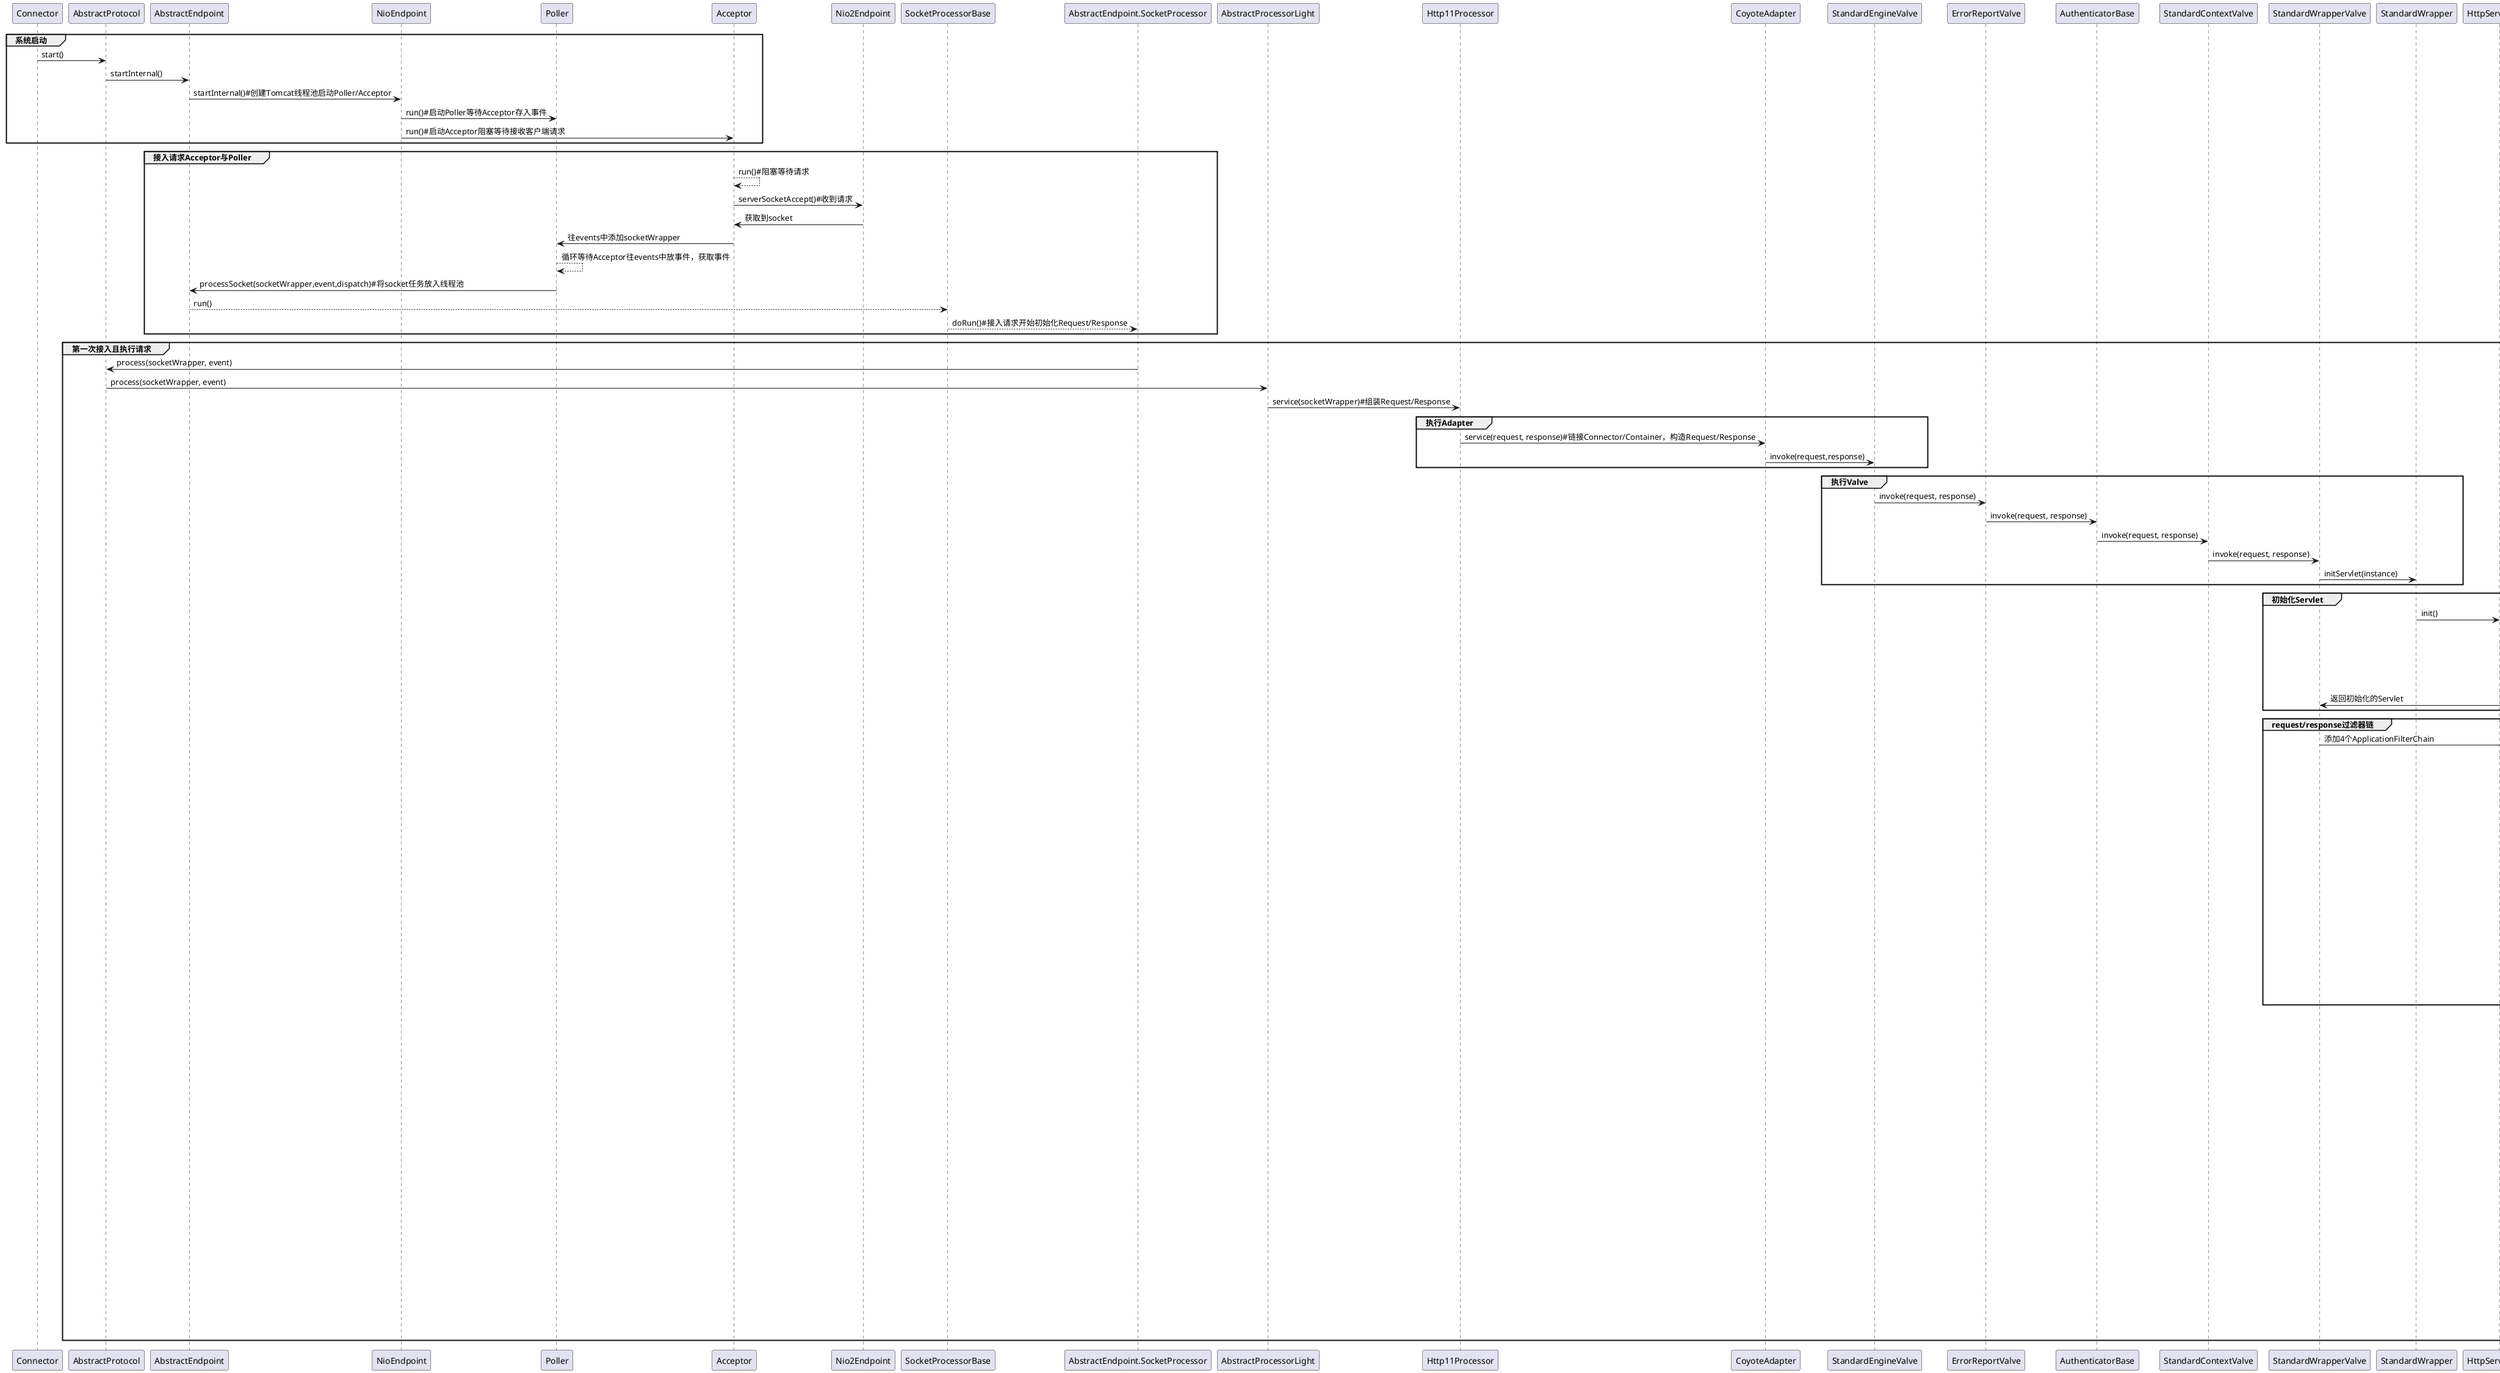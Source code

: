 @startuml
'https://plantuml.com/sequence-diagram

group 系统启动
    Connector->AbstractProtocol:start()
    AbstractProtocol->AbstractEndpoint:startInternal()
    AbstractEndpoint->NioEndpoint:startInternal()#创建Tomcat线程池启动Poller/Acceptor
    NioEndpoint->Poller:run()#启动Poller等待Acceptor存入事件
    NioEndpoint->Acceptor:run()#启动Acceptor阻塞等待接收客户端请求
end
group 接入请求Acceptor与Poller
    Acceptor-->Acceptor : run()#阻塞等待请求
    Acceptor->Nio2Endpoint : serverSocketAccept()#收到请求
    Nio2Endpoint->Acceptor : 获取到socket
    Acceptor->Poller : 往events中添加socketWrapper
    Poller-->Poller : 循环等待Acceptor往events中放事件，获取事件
    Poller->AbstractEndpoint : processSocket(socketWrapper,event,dispatch)#将socket任务放入线程池
    AbstractEndpoint--> SocketProcessorBase: run()
    SocketProcessorBase--> AbstractEndpoint.SocketProcessor: doRun()#接入请求开始初始化Request/Response
end

group 第一次接入且执行请求
    AbstractEndpoint.SocketProcessor->AbstractProtocol:process(socketWrapper, event)
    AbstractProtocol->AbstractProcessorLight:process(socketWrapper, event)
    AbstractProcessorLight->Http11Processor:service(socketWrapper)#组装Request/Response
    group 执行Adapter
    Http11Processor->CoyoteAdapter:service(request, response)#链接Connector/Container，构造Request/Response
    CoyoteAdapter->StandardEngineValve:invoke(request,response)
    end
    group 执行Valve
    StandardEngineValve->ErrorReportValve:invoke(request, response)
    ErrorReportValve->AuthenticatorBase:invoke(request, response)
    AuthenticatorBase->StandardContextValve:invoke(request, response)
    StandardContextValve->StandardWrapperValve:invoke(request, response)
    StandardWrapperValve->StandardWrapper:initServlet(instance)
    end
    group 初始化Servlet
    StandardWrapper->HttpServletBean:init()
    HttpServletBean->FrameworkServlet:initServletBean()
    FrameworkServlet->FrameworkServlet:initWebApplicationContext()
    FrameworkServlet->DispatcherServlet:onRefresh(ApplicationContext)#初始化SpringMVC Bean
    DispatcherServlet->StandardWrapperValve:返回初始化的Servlet
    end
    group request/response过滤器链
    StandardWrapperValve->ApplicationFilterFactory:添加4个ApplicationFilterChain
    ApplicationFilterFactory->ApplicationFilterChain:doFilter(request,response)
    ApplicationFilterChain->OncePerRequestFilter:doFilter(request,response)
    OncePerRequestFilter->CharacterEncodingFilter:doFilterInternal(httpRequest, httpResponse, filterChain)

    CharacterEncodingFilter->ApplicationFilterChain:doFilter(request,response)
    ApplicationFilterChain->OncePerRequestFilter:doFilter(request,response)
    OncePerRequestFilter->FormContentFilter:doFilterInternal(httpRequest, httpResponse, filterChain)

    FormContentFilter->ApplicationFilterChain:doFilter(request,response)
    ApplicationFilterChain->OncePerRequestFilter:doFilter(request,response)
    OncePerRequestFilter->RequestContextFilter:doFilterInternal(httpRequest, httpResponse, filterChain)

    RequestContextFilter->ApplicationFilterChain:doFilter(request,response)
    ApplicationFilterChain->OncePerRequestFilter:doFilter(request,response)
    OncePerRequestFilter->WsFilter:doFilterInternal(httpRequest, httpResponse, filterChain)

    WsFilter->ApplicationFilterChain:doFilter(request,response)
    note left :执行完过滤器开始分发请求
    end
    group 分发执行请求
    ApplicationFilterChain->FrameworkServlet:servlet.service(request, response)
    FrameworkServlet->HttpServlet:servlet.service(request, response)
    HttpServlet->FrameworkServlet:doGet()
    FrameworkServlet->DispatcherServlet:doService()
    DispatcherServlet->AbstractHandlerMethodAdapter:handle(processedRequest, response, mappedHandler.getHandler())
    AbstractHandlerMethodAdapter->ServletInvocableHandlerMethod:invokeAndHandle(webRequest, mavContainer)
    ServletInvocableHandlerMethod->InvocableHandlerMethod:doInvoke(Object... args)#反射执行请求
    end
    group 处理返回值
    InvocableHandlerMethod->ServletInvocableHandlerMethod:执行请求完成返回
    ServletInvocableHandlerMethod->HandlerMethodReturnValueHandlerComposite:处理返回值
    HandlerMethodReturnValueHandlerComposite->RequestResponseBodyMethodProcessor:处理返回值
    RequestResponseBodyMethodProcessor->AbstractMessageConverterMethodProcessor:write(body, selectedMediaType, outputMessage)
    AbstractMessageConverterMethodProcessor->AbstractHttpMessageConverter:write(body, selectedMediaType, outputMessage)
    AbstractHttpMessageConverter->StringHttpMessageConverter:writeInternal(t, outputMessage)
    StringHttpMessageConverter->StreamUtils:copy且flush
    StreamUtils->用户:数据写到用户段
    end
end
@enduml